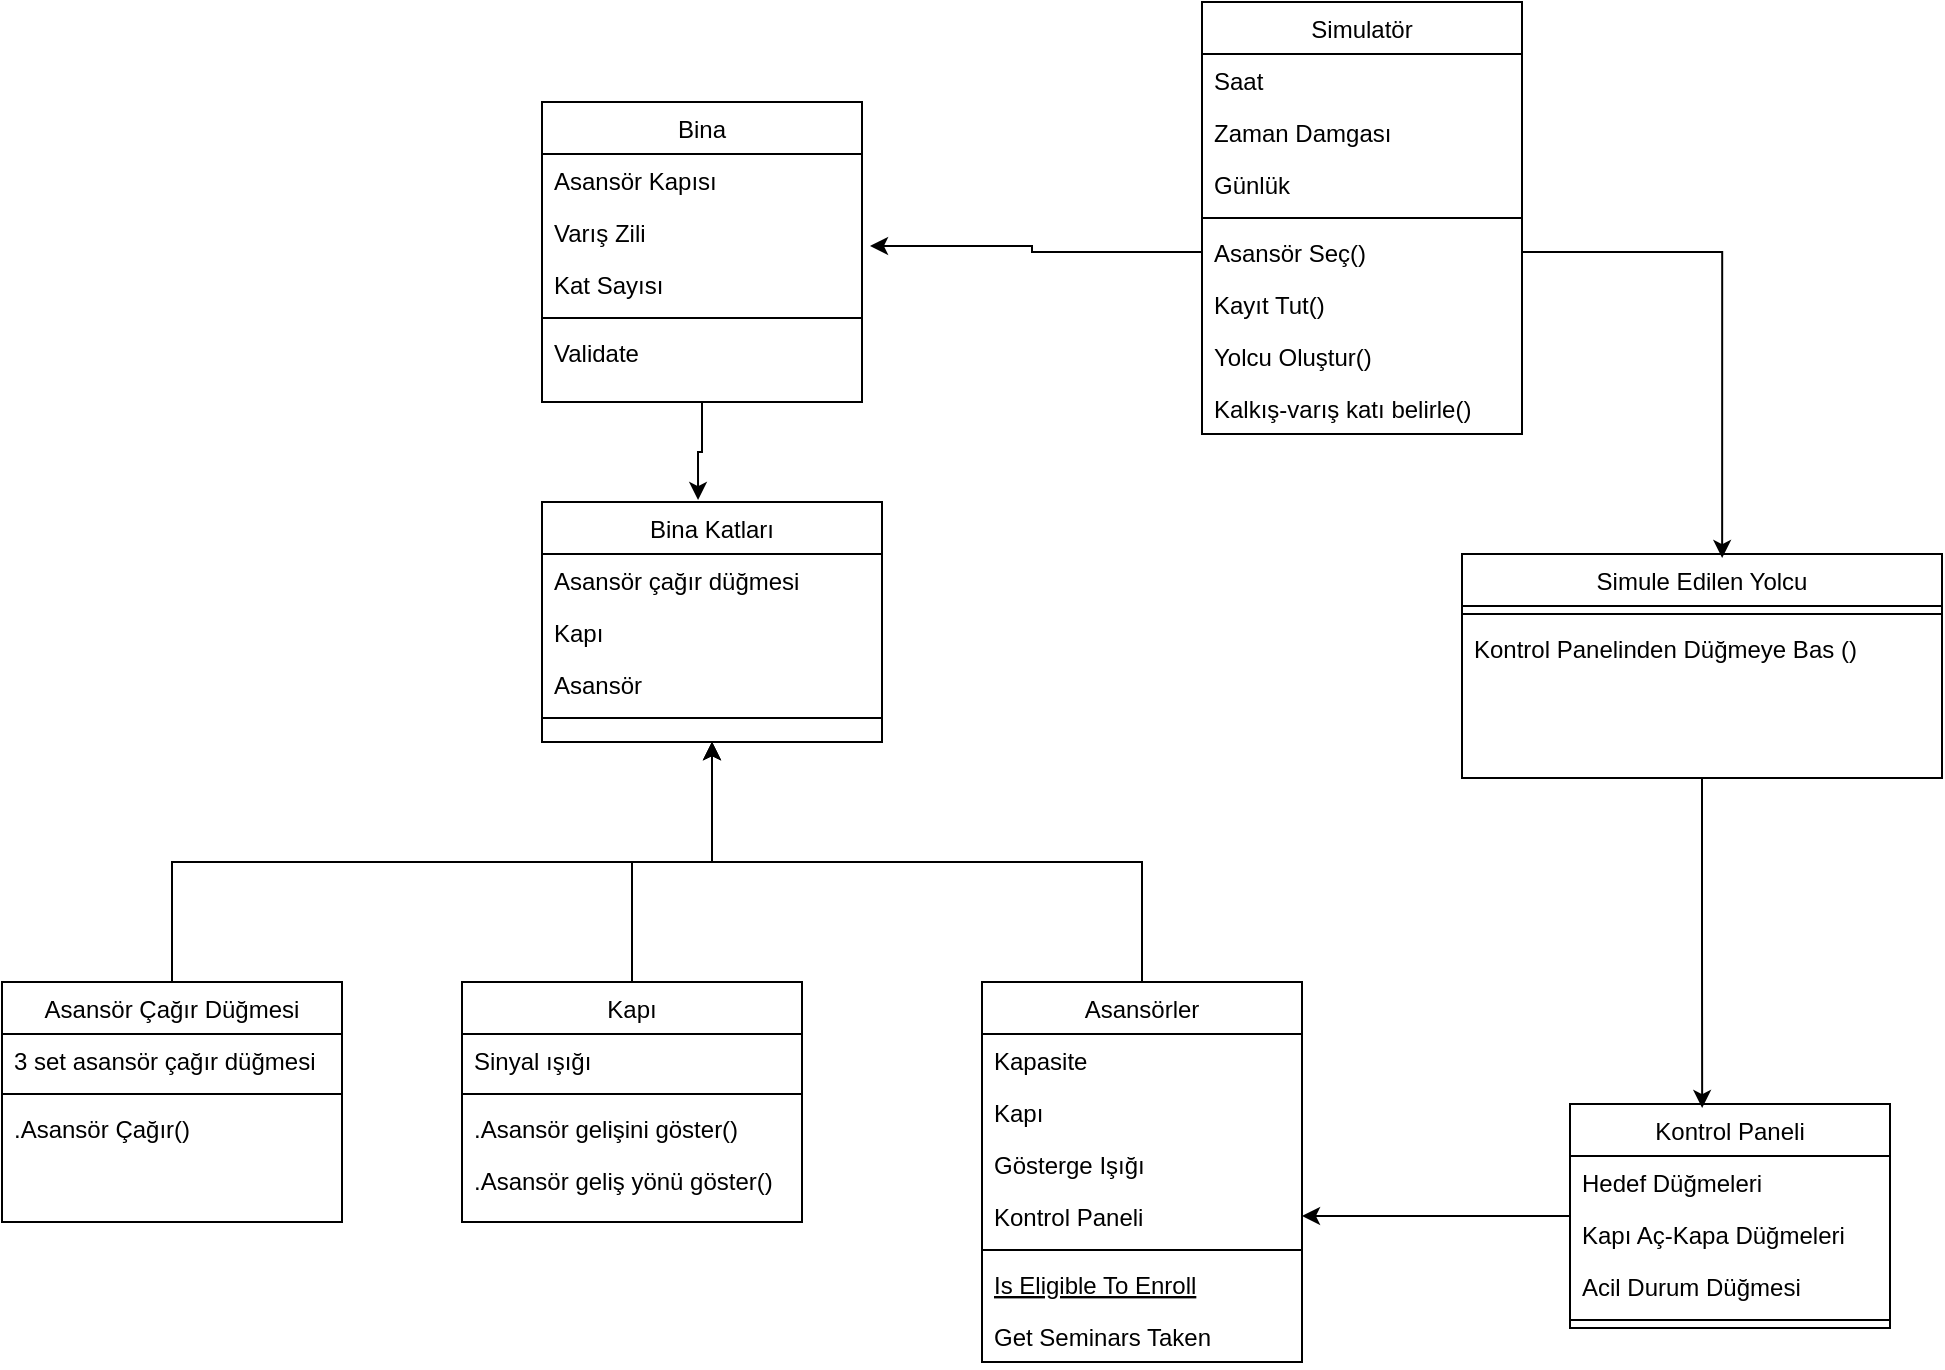 <mxfile version="20.2.5" type="device"><diagram id="C5RBs43oDa-KdzZeNtuy" name="Page-1"><mxGraphModel dx="1935" dy="1615" grid="1" gridSize="10" guides="1" tooltips="1" connect="1" arrows="1" fold="1" page="1" pageScale="1" pageWidth="827" pageHeight="1169" math="0" shadow="0"><root><mxCell id="WIyWlLk6GJQsqaUBKTNV-0"/><mxCell id="WIyWlLk6GJQsqaUBKTNV-1" parent="WIyWlLk6GJQsqaUBKTNV-0"/><mxCell id="Ak1GYQDAgMn-1-eftgRY-57" style="edgeStyle=orthogonalEdgeStyle;rounded=0;orthogonalLoop=1;jettySize=auto;html=1;entryX=0.5;entryY=1;entryDx=0;entryDy=0;" edge="1" parent="WIyWlLk6GJQsqaUBKTNV-1" source="zkfFHV4jXpPFQw0GAbJ--6" target="Ak1GYQDAgMn-1-eftgRY-29"><mxGeometry relative="1" as="geometry"><Array as="points"><mxPoint x="40" y="-100"/><mxPoint x="-175" y="-100"/></Array></mxGeometry></mxCell><mxCell id="zkfFHV4jXpPFQw0GAbJ--6" value="Asansörler" style="swimlane;fontStyle=0;align=center;verticalAlign=top;childLayout=stackLayout;horizontal=1;startSize=26;horizontalStack=0;resizeParent=1;resizeLast=0;collapsible=1;marginBottom=0;rounded=0;shadow=0;strokeWidth=1;" parent="WIyWlLk6GJQsqaUBKTNV-1" vertex="1"><mxGeometry x="-40" y="-40" width="160" height="190" as="geometry"><mxRectangle x="130" y="380" width="160" height="26" as="alternateBounds"/></mxGeometry></mxCell><mxCell id="zkfFHV4jXpPFQw0GAbJ--7" value="Kapasite" style="text;align=left;verticalAlign=top;spacingLeft=4;spacingRight=4;overflow=hidden;rotatable=0;points=[[0,0.5],[1,0.5]];portConstraint=eastwest;" parent="zkfFHV4jXpPFQw0GAbJ--6" vertex="1"><mxGeometry y="26" width="160" height="26" as="geometry"/></mxCell><mxCell id="Ak1GYQDAgMn-1-eftgRY-0" value="Kapı" style="text;align=left;verticalAlign=top;spacingLeft=4;spacingRight=4;overflow=hidden;rotatable=0;points=[[0,0.5],[1,0.5]];portConstraint=eastwest;" vertex="1" parent="zkfFHV4jXpPFQw0GAbJ--6"><mxGeometry y="52" width="160" height="26" as="geometry"/></mxCell><mxCell id="zkfFHV4jXpPFQw0GAbJ--8" value="Gösterge Işığı" style="text;align=left;verticalAlign=top;spacingLeft=4;spacingRight=4;overflow=hidden;rotatable=0;points=[[0,0.5],[1,0.5]];portConstraint=eastwest;rounded=0;shadow=0;html=0;" parent="zkfFHV4jXpPFQw0GAbJ--6" vertex="1"><mxGeometry y="78" width="160" height="26" as="geometry"/></mxCell><mxCell id="Ak1GYQDAgMn-1-eftgRY-1" value="Kontrol Paneli" style="text;align=left;verticalAlign=top;spacingLeft=4;spacingRight=4;overflow=hidden;rotatable=0;points=[[0,0.5],[1,0.5]];portConstraint=eastwest;rounded=0;shadow=0;html=0;" vertex="1" parent="zkfFHV4jXpPFQw0GAbJ--6"><mxGeometry y="104" width="160" height="26" as="geometry"/></mxCell><mxCell id="zkfFHV4jXpPFQw0GAbJ--9" value="" style="line;html=1;strokeWidth=1;align=left;verticalAlign=middle;spacingTop=-1;spacingLeft=3;spacingRight=3;rotatable=0;labelPosition=right;points=[];portConstraint=eastwest;" parent="zkfFHV4jXpPFQw0GAbJ--6" vertex="1"><mxGeometry y="130" width="160" height="8" as="geometry"/></mxCell><mxCell id="zkfFHV4jXpPFQw0GAbJ--10" value="Is Eligible To Enroll" style="text;align=left;verticalAlign=top;spacingLeft=4;spacingRight=4;overflow=hidden;rotatable=0;points=[[0,0.5],[1,0.5]];portConstraint=eastwest;fontStyle=4" parent="zkfFHV4jXpPFQw0GAbJ--6" vertex="1"><mxGeometry y="138" width="160" height="26" as="geometry"/></mxCell><mxCell id="zkfFHV4jXpPFQw0GAbJ--11" value="Get Seminars Taken" style="text;align=left;verticalAlign=top;spacingLeft=4;spacingRight=4;overflow=hidden;rotatable=0;points=[[0,0.5],[1,0.5]];portConstraint=eastwest;" parent="zkfFHV4jXpPFQw0GAbJ--6" vertex="1"><mxGeometry y="164" width="160" height="26" as="geometry"/></mxCell><mxCell id="Ak1GYQDAgMn-1-eftgRY-8" style="edgeStyle=orthogonalEdgeStyle;rounded=0;orthogonalLoop=1;jettySize=auto;html=1;" edge="1" parent="WIyWlLk6GJQsqaUBKTNV-1" source="zkfFHV4jXpPFQw0GAbJ--13" target="Ak1GYQDAgMn-1-eftgRY-1"><mxGeometry relative="1" as="geometry"/></mxCell><mxCell id="zkfFHV4jXpPFQw0GAbJ--13" value="Kontrol Paneli" style="swimlane;fontStyle=0;align=center;verticalAlign=top;childLayout=stackLayout;horizontal=1;startSize=26;horizontalStack=0;resizeParent=1;resizeLast=0;collapsible=1;marginBottom=0;rounded=0;shadow=0;strokeWidth=1;" parent="WIyWlLk6GJQsqaUBKTNV-1" vertex="1"><mxGeometry x="254" y="21" width="160" height="112" as="geometry"><mxRectangle x="340" y="380" width="170" height="26" as="alternateBounds"/></mxGeometry></mxCell><mxCell id="zkfFHV4jXpPFQw0GAbJ--14" value="Hedef Düğmeleri" style="text;align=left;verticalAlign=top;spacingLeft=4;spacingRight=4;overflow=hidden;rotatable=0;points=[[0,0.5],[1,0.5]];portConstraint=eastwest;" parent="zkfFHV4jXpPFQw0GAbJ--13" vertex="1"><mxGeometry y="26" width="160" height="26" as="geometry"/></mxCell><mxCell id="Ak1GYQDAgMn-1-eftgRY-2" value="Kapı Aç-Kapa Düğmeleri" style="text;align=left;verticalAlign=top;spacingLeft=4;spacingRight=4;overflow=hidden;rotatable=0;points=[[0,0.5],[1,0.5]];portConstraint=eastwest;" vertex="1" parent="zkfFHV4jXpPFQw0GAbJ--13"><mxGeometry y="52" width="160" height="26" as="geometry"/></mxCell><mxCell id="Ak1GYQDAgMn-1-eftgRY-7" value="Acil Durum Düğmesi" style="text;align=left;verticalAlign=top;spacingLeft=4;spacingRight=4;overflow=hidden;rotatable=0;points=[[0,0.5],[1,0.5]];portConstraint=eastwest;" vertex="1" parent="zkfFHV4jXpPFQw0GAbJ--13"><mxGeometry y="78" width="160" height="26" as="geometry"/></mxCell><mxCell id="zkfFHV4jXpPFQw0GAbJ--15" value="" style="line;html=1;strokeWidth=1;align=left;verticalAlign=middle;spacingTop=-1;spacingLeft=3;spacingRight=3;rotatable=0;labelPosition=right;points=[];portConstraint=eastwest;" parent="zkfFHV4jXpPFQw0GAbJ--13" vertex="1"><mxGeometry y="104" width="160" height="8" as="geometry"/></mxCell><mxCell id="Ak1GYQDAgMn-1-eftgRY-52" style="edgeStyle=orthogonalEdgeStyle;rounded=0;orthogonalLoop=1;jettySize=auto;html=1;entryX=0.459;entryY=-0.008;entryDx=0;entryDy=0;entryPerimeter=0;" edge="1" parent="WIyWlLk6GJQsqaUBKTNV-1" source="Ak1GYQDAgMn-1-eftgRY-9" target="Ak1GYQDAgMn-1-eftgRY-29"><mxGeometry relative="1" as="geometry"/></mxCell><mxCell id="Ak1GYQDAgMn-1-eftgRY-9" value="Bina" style="swimlane;fontStyle=0;align=center;verticalAlign=top;childLayout=stackLayout;horizontal=1;startSize=26;horizontalStack=0;resizeParent=1;resizeLast=0;collapsible=1;marginBottom=0;rounded=0;shadow=0;strokeWidth=1;" vertex="1" parent="WIyWlLk6GJQsqaUBKTNV-1"><mxGeometry x="-260" y="-480" width="160" height="150" as="geometry"><mxRectangle x="550" y="140" width="160" height="26" as="alternateBounds"/></mxGeometry></mxCell><mxCell id="Ak1GYQDAgMn-1-eftgRY-10" value="Asansör Kapısı" style="text;align=left;verticalAlign=top;spacingLeft=4;spacingRight=4;overflow=hidden;rotatable=0;points=[[0,0.5],[1,0.5]];portConstraint=eastwest;" vertex="1" parent="Ak1GYQDAgMn-1-eftgRY-9"><mxGeometry y="26" width="160" height="26" as="geometry"/></mxCell><mxCell id="Ak1GYQDAgMn-1-eftgRY-11" value="Varış Zili" style="text;align=left;verticalAlign=top;spacingLeft=4;spacingRight=4;overflow=hidden;rotatable=0;points=[[0,0.5],[1,0.5]];portConstraint=eastwest;rounded=0;shadow=0;html=0;" vertex="1" parent="Ak1GYQDAgMn-1-eftgRY-9"><mxGeometry y="52" width="160" height="26" as="geometry"/></mxCell><mxCell id="Ak1GYQDAgMn-1-eftgRY-28" value="Kat Sayısı" style="text;align=left;verticalAlign=top;spacingLeft=4;spacingRight=4;overflow=hidden;rotatable=0;points=[[0,0.5],[1,0.5]];portConstraint=eastwest;rounded=0;shadow=0;html=0;" vertex="1" parent="Ak1GYQDAgMn-1-eftgRY-9"><mxGeometry y="78" width="160" height="26" as="geometry"/></mxCell><mxCell id="Ak1GYQDAgMn-1-eftgRY-15" value="" style="line;html=1;strokeWidth=1;align=left;verticalAlign=middle;spacingTop=-1;spacingLeft=3;spacingRight=3;rotatable=0;labelPosition=right;points=[];portConstraint=eastwest;" vertex="1" parent="Ak1GYQDAgMn-1-eftgRY-9"><mxGeometry y="104" width="160" height="8" as="geometry"/></mxCell><mxCell id="Ak1GYQDAgMn-1-eftgRY-16" value="Validate" style="text;align=left;verticalAlign=top;spacingLeft=4;spacingRight=4;overflow=hidden;rotatable=0;points=[[0,0.5],[1,0.5]];portConstraint=eastwest;" vertex="1" parent="Ak1GYQDAgMn-1-eftgRY-9"><mxGeometry y="112" width="160" height="26" as="geometry"/></mxCell><mxCell id="Ak1GYQDAgMn-1-eftgRY-56" style="edgeStyle=orthogonalEdgeStyle;rounded=0;orthogonalLoop=1;jettySize=auto;html=1;entryX=0.5;entryY=1;entryDx=0;entryDy=0;" edge="1" parent="WIyWlLk6GJQsqaUBKTNV-1" source="Ak1GYQDAgMn-1-eftgRY-17" target="Ak1GYQDAgMn-1-eftgRY-29"><mxGeometry relative="1" as="geometry"/></mxCell><mxCell id="Ak1GYQDAgMn-1-eftgRY-17" value="Kapı" style="swimlane;fontStyle=0;align=center;verticalAlign=top;childLayout=stackLayout;horizontal=1;startSize=26;horizontalStack=0;resizeParent=1;resizeLast=0;collapsible=1;marginBottom=0;rounded=0;shadow=0;strokeWidth=1;" vertex="1" parent="WIyWlLk6GJQsqaUBKTNV-1"><mxGeometry x="-300" y="-40" width="170" height="120" as="geometry"><mxRectangle x="550" y="140" width="160" height="26" as="alternateBounds"/></mxGeometry></mxCell><mxCell id="Ak1GYQDAgMn-1-eftgRY-18" value="Sinyal ışığı" style="text;align=left;verticalAlign=top;spacingLeft=4;spacingRight=4;overflow=hidden;rotatable=0;points=[[0,0.5],[1,0.5]];portConstraint=eastwest;" vertex="1" parent="Ak1GYQDAgMn-1-eftgRY-17"><mxGeometry y="26" width="170" height="26" as="geometry"/></mxCell><mxCell id="Ak1GYQDAgMn-1-eftgRY-20" value="" style="line;html=1;strokeWidth=1;align=left;verticalAlign=middle;spacingTop=-1;spacingLeft=3;spacingRight=3;rotatable=0;labelPosition=right;points=[];portConstraint=eastwest;" vertex="1" parent="Ak1GYQDAgMn-1-eftgRY-17"><mxGeometry y="52" width="170" height="8" as="geometry"/></mxCell><mxCell id="Ak1GYQDAgMn-1-eftgRY-21" value=".Asansör gelişini göster()" style="text;align=left;verticalAlign=top;spacingLeft=4;spacingRight=4;overflow=hidden;rotatable=0;points=[[0,0.5],[1,0.5]];portConstraint=eastwest;" vertex="1" parent="Ak1GYQDAgMn-1-eftgRY-17"><mxGeometry y="60" width="170" height="26" as="geometry"/></mxCell><mxCell id="Ak1GYQDAgMn-1-eftgRY-22" value=".Asansör geliş yönü göster()" style="text;align=left;verticalAlign=top;spacingLeft=4;spacingRight=4;overflow=hidden;rotatable=0;points=[[0,0.5],[1,0.5]];portConstraint=eastwest;" vertex="1" parent="Ak1GYQDAgMn-1-eftgRY-17"><mxGeometry y="86" width="170" height="26" as="geometry"/></mxCell><mxCell id="Ak1GYQDAgMn-1-eftgRY-55" style="edgeStyle=orthogonalEdgeStyle;rounded=0;orthogonalLoop=1;jettySize=auto;html=1;entryX=0.5;entryY=1;entryDx=0;entryDy=0;" edge="1" parent="WIyWlLk6GJQsqaUBKTNV-1" source="Ak1GYQDAgMn-1-eftgRY-23" target="Ak1GYQDAgMn-1-eftgRY-29"><mxGeometry relative="1" as="geometry"><Array as="points"><mxPoint x="-445" y="-100"/><mxPoint x="-175" y="-100"/></Array></mxGeometry></mxCell><mxCell id="Ak1GYQDAgMn-1-eftgRY-23" value="Asansör Çağır Düğmesi" style="swimlane;fontStyle=0;align=center;verticalAlign=top;childLayout=stackLayout;horizontal=1;startSize=26;horizontalStack=0;resizeParent=1;resizeLast=0;collapsible=1;marginBottom=0;rounded=0;shadow=0;strokeWidth=1;" vertex="1" parent="WIyWlLk6GJQsqaUBKTNV-1"><mxGeometry x="-530" y="-40" width="170" height="120" as="geometry"><mxRectangle x="550" y="140" width="160" height="26" as="alternateBounds"/></mxGeometry></mxCell><mxCell id="Ak1GYQDAgMn-1-eftgRY-24" value="3 set asansör çağır düğmesi" style="text;align=left;verticalAlign=top;spacingLeft=4;spacingRight=4;overflow=hidden;rotatable=0;points=[[0,0.5],[1,0.5]];portConstraint=eastwest;" vertex="1" parent="Ak1GYQDAgMn-1-eftgRY-23"><mxGeometry y="26" width="170" height="26" as="geometry"/></mxCell><mxCell id="Ak1GYQDAgMn-1-eftgRY-25" value="" style="line;html=1;strokeWidth=1;align=left;verticalAlign=middle;spacingTop=-1;spacingLeft=3;spacingRight=3;rotatable=0;labelPosition=right;points=[];portConstraint=eastwest;" vertex="1" parent="Ak1GYQDAgMn-1-eftgRY-23"><mxGeometry y="52" width="170" height="8" as="geometry"/></mxCell><mxCell id="Ak1GYQDAgMn-1-eftgRY-27" value=".Asansör Çağır()" style="text;align=left;verticalAlign=top;spacingLeft=4;spacingRight=4;overflow=hidden;rotatable=0;points=[[0,0.5],[1,0.5]];portConstraint=eastwest;" vertex="1" parent="Ak1GYQDAgMn-1-eftgRY-23"><mxGeometry y="60" width="170" height="26" as="geometry"/></mxCell><mxCell id="Ak1GYQDAgMn-1-eftgRY-29" value="Bina Katları" style="swimlane;fontStyle=0;align=center;verticalAlign=top;childLayout=stackLayout;horizontal=1;startSize=26;horizontalStack=0;resizeParent=1;resizeLast=0;collapsible=1;marginBottom=0;rounded=0;shadow=0;strokeWidth=1;" vertex="1" parent="WIyWlLk6GJQsqaUBKTNV-1"><mxGeometry x="-260" y="-280" width="170" height="120" as="geometry"><mxRectangle x="550" y="140" width="160" height="26" as="alternateBounds"/></mxGeometry></mxCell><mxCell id="Ak1GYQDAgMn-1-eftgRY-30" value="Asansör çağır düğmesi" style="text;align=left;verticalAlign=top;spacingLeft=4;spacingRight=4;overflow=hidden;rotatable=0;points=[[0,0.5],[1,0.5]];portConstraint=eastwest;" vertex="1" parent="Ak1GYQDAgMn-1-eftgRY-29"><mxGeometry y="26" width="170" height="26" as="geometry"/></mxCell><mxCell id="Ak1GYQDAgMn-1-eftgRY-53" value="Kapı" style="text;align=left;verticalAlign=top;spacingLeft=4;spacingRight=4;overflow=hidden;rotatable=0;points=[[0,0.5],[1,0.5]];portConstraint=eastwest;" vertex="1" parent="Ak1GYQDAgMn-1-eftgRY-29"><mxGeometry y="52" width="170" height="26" as="geometry"/></mxCell><mxCell id="Ak1GYQDAgMn-1-eftgRY-54" value="Asansör" style="text;align=left;verticalAlign=top;spacingLeft=4;spacingRight=4;overflow=hidden;rotatable=0;points=[[0,0.5],[1,0.5]];portConstraint=eastwest;" vertex="1" parent="Ak1GYQDAgMn-1-eftgRY-29"><mxGeometry y="78" width="170" height="26" as="geometry"/></mxCell><mxCell id="Ak1GYQDAgMn-1-eftgRY-31" value="" style="line;html=1;strokeWidth=1;align=left;verticalAlign=middle;spacingTop=-1;spacingLeft=3;spacingRight=3;rotatable=0;labelPosition=right;points=[];portConstraint=eastwest;" vertex="1" parent="Ak1GYQDAgMn-1-eftgRY-29"><mxGeometry y="104" width="170" height="8" as="geometry"/></mxCell><mxCell id="Ak1GYQDAgMn-1-eftgRY-33" value="Simulatör" style="swimlane;fontStyle=0;align=center;verticalAlign=top;childLayout=stackLayout;horizontal=1;startSize=26;horizontalStack=0;resizeParent=1;resizeLast=0;collapsible=1;marginBottom=0;rounded=0;shadow=0;strokeWidth=1;" vertex="1" parent="WIyWlLk6GJQsqaUBKTNV-1"><mxGeometry x="70" y="-530" width="160" height="216" as="geometry"><mxRectangle x="550" y="140" width="160" height="26" as="alternateBounds"/></mxGeometry></mxCell><mxCell id="Ak1GYQDAgMn-1-eftgRY-34" value="Saat" style="text;align=left;verticalAlign=top;spacingLeft=4;spacingRight=4;overflow=hidden;rotatable=0;points=[[0,0.5],[1,0.5]];portConstraint=eastwest;" vertex="1" parent="Ak1GYQDAgMn-1-eftgRY-33"><mxGeometry y="26" width="160" height="26" as="geometry"/></mxCell><mxCell id="Ak1GYQDAgMn-1-eftgRY-35" value="Zaman Damgası" style="text;align=left;verticalAlign=top;spacingLeft=4;spacingRight=4;overflow=hidden;rotatable=0;points=[[0,0.5],[1,0.5]];portConstraint=eastwest;rounded=0;shadow=0;html=0;" vertex="1" parent="Ak1GYQDAgMn-1-eftgRY-33"><mxGeometry y="52" width="160" height="26" as="geometry"/></mxCell><mxCell id="Ak1GYQDAgMn-1-eftgRY-39" value="Günlük" style="text;align=left;verticalAlign=top;spacingLeft=4;spacingRight=4;overflow=hidden;rotatable=0;points=[[0,0.5],[1,0.5]];portConstraint=eastwest;rounded=0;shadow=0;html=0;" vertex="1" parent="Ak1GYQDAgMn-1-eftgRY-33"><mxGeometry y="78" width="160" height="26" as="geometry"/></mxCell><mxCell id="Ak1GYQDAgMn-1-eftgRY-37" value="" style="line;html=1;strokeWidth=1;align=left;verticalAlign=middle;spacingTop=-1;spacingLeft=3;spacingRight=3;rotatable=0;labelPosition=right;points=[];portConstraint=eastwest;" vertex="1" parent="Ak1GYQDAgMn-1-eftgRY-33"><mxGeometry y="104" width="160" height="8" as="geometry"/></mxCell><mxCell id="Ak1GYQDAgMn-1-eftgRY-43" value="Asansör Seç()" style="text;align=left;verticalAlign=top;spacingLeft=4;spacingRight=4;overflow=hidden;rotatable=0;points=[[0,0.5],[1,0.5]];portConstraint=eastwest;rounded=0;shadow=0;html=0;" vertex="1" parent="Ak1GYQDAgMn-1-eftgRY-33"><mxGeometry y="112" width="160" height="26" as="geometry"/></mxCell><mxCell id="Ak1GYQDAgMn-1-eftgRY-40" value="Kayıt Tut()" style="text;align=left;verticalAlign=top;spacingLeft=4;spacingRight=4;overflow=hidden;rotatable=0;points=[[0,0.5],[1,0.5]];portConstraint=eastwest;rounded=0;shadow=0;html=0;" vertex="1" parent="Ak1GYQDAgMn-1-eftgRY-33"><mxGeometry y="138" width="160" height="26" as="geometry"/></mxCell><mxCell id="Ak1GYQDAgMn-1-eftgRY-41" value="Yolcu Oluştur()&#10;" style="text;align=left;verticalAlign=top;spacingLeft=4;spacingRight=4;overflow=hidden;rotatable=0;points=[[0,0.5],[1,0.5]];portConstraint=eastwest;rounded=0;shadow=0;html=0;" vertex="1" parent="Ak1GYQDAgMn-1-eftgRY-33"><mxGeometry y="164" width="160" height="26" as="geometry"/></mxCell><mxCell id="Ak1GYQDAgMn-1-eftgRY-42" value="Kalkış-varış katı belirle()&#10;" style="text;align=left;verticalAlign=top;spacingLeft=4;spacingRight=4;overflow=hidden;rotatable=0;points=[[0,0.5],[1,0.5]];portConstraint=eastwest;rounded=0;shadow=0;html=0;" vertex="1" parent="Ak1GYQDAgMn-1-eftgRY-33"><mxGeometry y="190" width="160" height="26" as="geometry"/></mxCell><mxCell id="Ak1GYQDAgMn-1-eftgRY-50" style="edgeStyle=orthogonalEdgeStyle;rounded=0;orthogonalLoop=1;jettySize=auto;html=1;entryX=0.413;entryY=0.018;entryDx=0;entryDy=0;entryPerimeter=0;" edge="1" parent="WIyWlLk6GJQsqaUBKTNV-1" source="Ak1GYQDAgMn-1-eftgRY-44" target="zkfFHV4jXpPFQw0GAbJ--13"><mxGeometry relative="1" as="geometry"/></mxCell><mxCell id="Ak1GYQDAgMn-1-eftgRY-44" value="Simule Edilen Yolcu" style="swimlane;fontStyle=0;align=center;verticalAlign=top;childLayout=stackLayout;horizontal=1;startSize=26;horizontalStack=0;resizeParent=1;resizeLast=0;collapsible=1;marginBottom=0;rounded=0;shadow=0;strokeWidth=1;" vertex="1" parent="WIyWlLk6GJQsqaUBKTNV-1"><mxGeometry x="200" y="-254" width="240" height="112" as="geometry"><mxRectangle x="340" y="380" width="170" height="26" as="alternateBounds"/></mxGeometry></mxCell><mxCell id="Ak1GYQDAgMn-1-eftgRY-48" value="" style="line;html=1;strokeWidth=1;align=left;verticalAlign=middle;spacingTop=-1;spacingLeft=3;spacingRight=3;rotatable=0;labelPosition=right;points=[];portConstraint=eastwest;" vertex="1" parent="Ak1GYQDAgMn-1-eftgRY-44"><mxGeometry y="26" width="240" height="8" as="geometry"/></mxCell><mxCell id="Ak1GYQDAgMn-1-eftgRY-45" value="Kontrol Panelinden Düğmeye Bas ()" style="text;align=left;verticalAlign=top;spacingLeft=4;spacingRight=4;overflow=hidden;rotatable=0;points=[[0,0.5],[1,0.5]];portConstraint=eastwest;" vertex="1" parent="Ak1GYQDAgMn-1-eftgRY-44"><mxGeometry y="34" width="240" height="26" as="geometry"/></mxCell><mxCell id="Ak1GYQDAgMn-1-eftgRY-49" style="edgeStyle=orthogonalEdgeStyle;rounded=0;orthogonalLoop=1;jettySize=auto;html=1;entryX=0.542;entryY=0.018;entryDx=0;entryDy=0;entryPerimeter=0;" edge="1" parent="WIyWlLk6GJQsqaUBKTNV-1" source="Ak1GYQDAgMn-1-eftgRY-43" target="Ak1GYQDAgMn-1-eftgRY-44"><mxGeometry relative="1" as="geometry"/></mxCell><mxCell id="Ak1GYQDAgMn-1-eftgRY-51" style="edgeStyle=orthogonalEdgeStyle;rounded=0;orthogonalLoop=1;jettySize=auto;html=1;entryX=1.025;entryY=0.769;entryDx=0;entryDy=0;entryPerimeter=0;" edge="1" parent="WIyWlLk6GJQsqaUBKTNV-1" source="Ak1GYQDAgMn-1-eftgRY-43" target="Ak1GYQDAgMn-1-eftgRY-11"><mxGeometry relative="1" as="geometry"/></mxCell></root></mxGraphModel></diagram></mxfile>